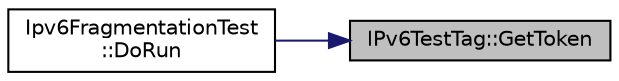 digraph "IPv6TestTag::GetToken"
{
 // LATEX_PDF_SIZE
  edge [fontname="Helvetica",fontsize="10",labelfontname="Helvetica",labelfontsize="10"];
  node [fontname="Helvetica",fontsize="10",shape=record];
  rankdir="RL";
  Node1 [label="IPv6TestTag::GetToken",height=0.2,width=0.4,color="black", fillcolor="grey75", style="filled", fontcolor="black",tooltip="Get the token."];
  Node1 -> Node2 [dir="back",color="midnightblue",fontsize="10",style="solid",fontname="Helvetica"];
  Node2 [label="Ipv6FragmentationTest\l::DoRun",height=0.2,width=0.4,color="black", fillcolor="white", style="filled",URL="$class_ipv6_fragmentation_test.html#a83bd2f74ceac188b83cfb604a90c7b7b",tooltip="Implementation to actually run this TestCase."];
}
